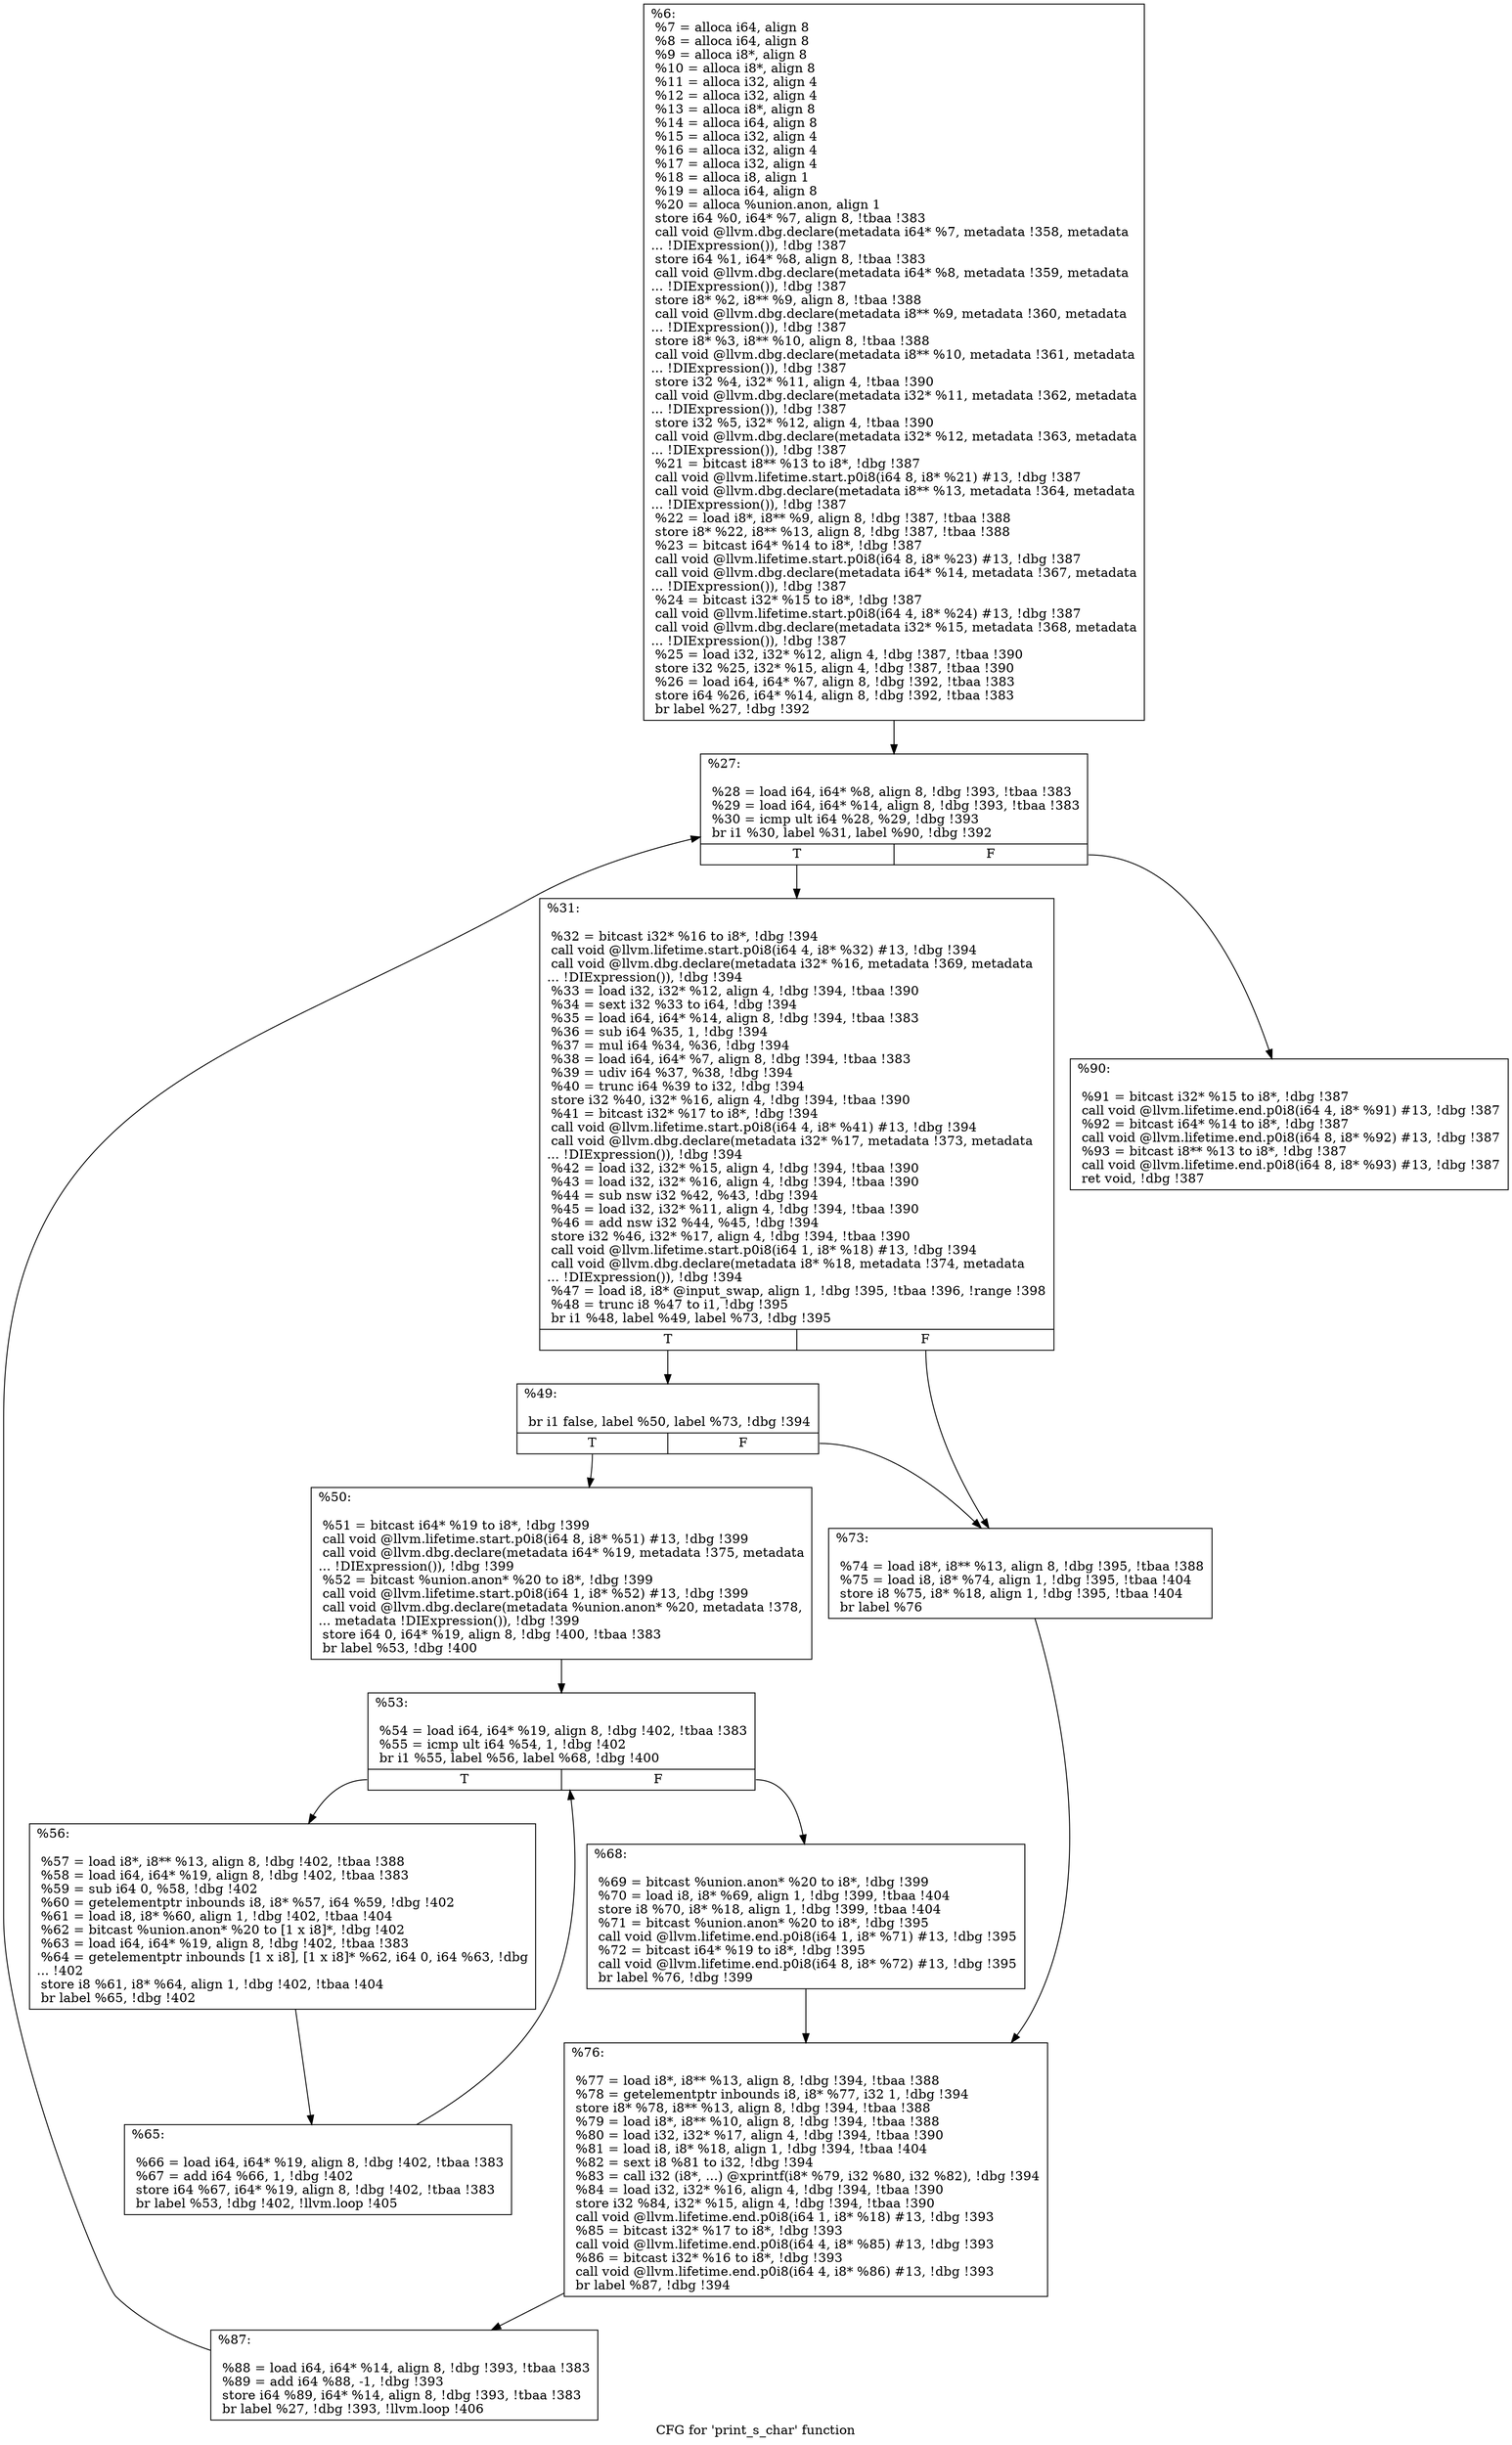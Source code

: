 digraph "CFG for 'print_s_char' function" {
	label="CFG for 'print_s_char' function";

	Node0x1bfcb70 [shape=record,label="{%6:\l  %7 = alloca i64, align 8\l  %8 = alloca i64, align 8\l  %9 = alloca i8*, align 8\l  %10 = alloca i8*, align 8\l  %11 = alloca i32, align 4\l  %12 = alloca i32, align 4\l  %13 = alloca i8*, align 8\l  %14 = alloca i64, align 8\l  %15 = alloca i32, align 4\l  %16 = alloca i32, align 4\l  %17 = alloca i32, align 4\l  %18 = alloca i8, align 1\l  %19 = alloca i64, align 8\l  %20 = alloca %union.anon, align 1\l  store i64 %0, i64* %7, align 8, !tbaa !383\l  call void @llvm.dbg.declare(metadata i64* %7, metadata !358, metadata\l... !DIExpression()), !dbg !387\l  store i64 %1, i64* %8, align 8, !tbaa !383\l  call void @llvm.dbg.declare(metadata i64* %8, metadata !359, metadata\l... !DIExpression()), !dbg !387\l  store i8* %2, i8** %9, align 8, !tbaa !388\l  call void @llvm.dbg.declare(metadata i8** %9, metadata !360, metadata\l... !DIExpression()), !dbg !387\l  store i8* %3, i8** %10, align 8, !tbaa !388\l  call void @llvm.dbg.declare(metadata i8** %10, metadata !361, metadata\l... !DIExpression()), !dbg !387\l  store i32 %4, i32* %11, align 4, !tbaa !390\l  call void @llvm.dbg.declare(metadata i32* %11, metadata !362, metadata\l... !DIExpression()), !dbg !387\l  store i32 %5, i32* %12, align 4, !tbaa !390\l  call void @llvm.dbg.declare(metadata i32* %12, metadata !363, metadata\l... !DIExpression()), !dbg !387\l  %21 = bitcast i8** %13 to i8*, !dbg !387\l  call void @llvm.lifetime.start.p0i8(i64 8, i8* %21) #13, !dbg !387\l  call void @llvm.dbg.declare(metadata i8** %13, metadata !364, metadata\l... !DIExpression()), !dbg !387\l  %22 = load i8*, i8** %9, align 8, !dbg !387, !tbaa !388\l  store i8* %22, i8** %13, align 8, !dbg !387, !tbaa !388\l  %23 = bitcast i64* %14 to i8*, !dbg !387\l  call void @llvm.lifetime.start.p0i8(i64 8, i8* %23) #13, !dbg !387\l  call void @llvm.dbg.declare(metadata i64* %14, metadata !367, metadata\l... !DIExpression()), !dbg !387\l  %24 = bitcast i32* %15 to i8*, !dbg !387\l  call void @llvm.lifetime.start.p0i8(i64 4, i8* %24) #13, !dbg !387\l  call void @llvm.dbg.declare(metadata i32* %15, metadata !368, metadata\l... !DIExpression()), !dbg !387\l  %25 = load i32, i32* %12, align 4, !dbg !387, !tbaa !390\l  store i32 %25, i32* %15, align 4, !dbg !387, !tbaa !390\l  %26 = load i64, i64* %7, align 8, !dbg !392, !tbaa !383\l  store i64 %26, i64* %14, align 8, !dbg !392, !tbaa !383\l  br label %27, !dbg !392\l}"];
	Node0x1bfcb70 -> Node0x1bffe40;
	Node0x1bffe40 [shape=record,label="{%27:\l\l  %28 = load i64, i64* %8, align 8, !dbg !393, !tbaa !383\l  %29 = load i64, i64* %14, align 8, !dbg !393, !tbaa !383\l  %30 = icmp ult i64 %28, %29, !dbg !393\l  br i1 %30, label %31, label %90, !dbg !392\l|{<s0>T|<s1>F}}"];
	Node0x1bffe40:s0 -> Node0x1c00000;
	Node0x1bffe40:s1 -> Node0x1c00320;
	Node0x1c00000 [shape=record,label="{%31:\l\l  %32 = bitcast i32* %16 to i8*, !dbg !394\l  call void @llvm.lifetime.start.p0i8(i64 4, i8* %32) #13, !dbg !394\l  call void @llvm.dbg.declare(metadata i32* %16, metadata !369, metadata\l... !DIExpression()), !dbg !394\l  %33 = load i32, i32* %12, align 4, !dbg !394, !tbaa !390\l  %34 = sext i32 %33 to i64, !dbg !394\l  %35 = load i64, i64* %14, align 8, !dbg !394, !tbaa !383\l  %36 = sub i64 %35, 1, !dbg !394\l  %37 = mul i64 %34, %36, !dbg !394\l  %38 = load i64, i64* %7, align 8, !dbg !394, !tbaa !383\l  %39 = udiv i64 %37, %38, !dbg !394\l  %40 = trunc i64 %39 to i32, !dbg !394\l  store i32 %40, i32* %16, align 4, !dbg !394, !tbaa !390\l  %41 = bitcast i32* %17 to i8*, !dbg !394\l  call void @llvm.lifetime.start.p0i8(i64 4, i8* %41) #13, !dbg !394\l  call void @llvm.dbg.declare(metadata i32* %17, metadata !373, metadata\l... !DIExpression()), !dbg !394\l  %42 = load i32, i32* %15, align 4, !dbg !394, !tbaa !390\l  %43 = load i32, i32* %16, align 4, !dbg !394, !tbaa !390\l  %44 = sub nsw i32 %42, %43, !dbg !394\l  %45 = load i32, i32* %11, align 4, !dbg !394, !tbaa !390\l  %46 = add nsw i32 %44, %45, !dbg !394\l  store i32 %46, i32* %17, align 4, !dbg !394, !tbaa !390\l  call void @llvm.lifetime.start.p0i8(i64 1, i8* %18) #13, !dbg !394\l  call void @llvm.dbg.declare(metadata i8* %18, metadata !374, metadata\l... !DIExpression()), !dbg !394\l  %47 = load i8, i8* @input_swap, align 1, !dbg !395, !tbaa !396, !range !398\l  %48 = trunc i8 %47 to i1, !dbg !395\l  br i1 %48, label %49, label %73, !dbg !395\l|{<s0>T|<s1>F}}"];
	Node0x1c00000:s0 -> Node0x1c00050;
	Node0x1c00000:s1 -> Node0x1c00230;
	Node0x1c00050 [shape=record,label="{%49:\l\l  br i1 false, label %50, label %73, !dbg !394\l|{<s0>T|<s1>F}}"];
	Node0x1c00050:s0 -> Node0x1c000a0;
	Node0x1c00050:s1 -> Node0x1c00230;
	Node0x1c000a0 [shape=record,label="{%50:\l\l  %51 = bitcast i64* %19 to i8*, !dbg !399\l  call void @llvm.lifetime.start.p0i8(i64 8, i8* %51) #13, !dbg !399\l  call void @llvm.dbg.declare(metadata i64* %19, metadata !375, metadata\l... !DIExpression()), !dbg !399\l  %52 = bitcast %union.anon* %20 to i8*, !dbg !399\l  call void @llvm.lifetime.start.p0i8(i64 1, i8* %52) #13, !dbg !399\l  call void @llvm.dbg.declare(metadata %union.anon* %20, metadata !378,\l... metadata !DIExpression()), !dbg !399\l  store i64 0, i64* %19, align 8, !dbg !400, !tbaa !383\l  br label %53, !dbg !400\l}"];
	Node0x1c000a0 -> Node0x1c000f0;
	Node0x1c000f0 [shape=record,label="{%53:\l\l  %54 = load i64, i64* %19, align 8, !dbg !402, !tbaa !383\l  %55 = icmp ult i64 %54, 1, !dbg !402\l  br i1 %55, label %56, label %68, !dbg !400\l|{<s0>T|<s1>F}}"];
	Node0x1c000f0:s0 -> Node0x1c00140;
	Node0x1c000f0:s1 -> Node0x1c001e0;
	Node0x1c00140 [shape=record,label="{%56:\l\l  %57 = load i8*, i8** %13, align 8, !dbg !402, !tbaa !388\l  %58 = load i64, i64* %19, align 8, !dbg !402, !tbaa !383\l  %59 = sub i64 0, %58, !dbg !402\l  %60 = getelementptr inbounds i8, i8* %57, i64 %59, !dbg !402\l  %61 = load i8, i8* %60, align 1, !dbg !402, !tbaa !404\l  %62 = bitcast %union.anon* %20 to [1 x i8]*, !dbg !402\l  %63 = load i64, i64* %19, align 8, !dbg !402, !tbaa !383\l  %64 = getelementptr inbounds [1 x i8], [1 x i8]* %62, i64 0, i64 %63, !dbg\l... !402\l  store i8 %61, i8* %64, align 1, !dbg !402, !tbaa !404\l  br label %65, !dbg !402\l}"];
	Node0x1c00140 -> Node0x1c00190;
	Node0x1c00190 [shape=record,label="{%65:\l\l  %66 = load i64, i64* %19, align 8, !dbg !402, !tbaa !383\l  %67 = add i64 %66, 1, !dbg !402\l  store i64 %67, i64* %19, align 8, !dbg !402, !tbaa !383\l  br label %53, !dbg !402, !llvm.loop !405\l}"];
	Node0x1c00190 -> Node0x1c000f0;
	Node0x1c001e0 [shape=record,label="{%68:\l\l  %69 = bitcast %union.anon* %20 to i8*, !dbg !399\l  %70 = load i8, i8* %69, align 1, !dbg !399, !tbaa !404\l  store i8 %70, i8* %18, align 1, !dbg !399, !tbaa !404\l  %71 = bitcast %union.anon* %20 to i8*, !dbg !395\l  call void @llvm.lifetime.end.p0i8(i64 1, i8* %71) #13, !dbg !395\l  %72 = bitcast i64* %19 to i8*, !dbg !395\l  call void @llvm.lifetime.end.p0i8(i64 8, i8* %72) #13, !dbg !395\l  br label %76, !dbg !399\l}"];
	Node0x1c001e0 -> Node0x1c00280;
	Node0x1c00230 [shape=record,label="{%73:\l\l  %74 = load i8*, i8** %13, align 8, !dbg !395, !tbaa !388\l  %75 = load i8, i8* %74, align 1, !dbg !395, !tbaa !404\l  store i8 %75, i8* %18, align 1, !dbg !395, !tbaa !404\l  br label %76\l}"];
	Node0x1c00230 -> Node0x1c00280;
	Node0x1c00280 [shape=record,label="{%76:\l\l  %77 = load i8*, i8** %13, align 8, !dbg !394, !tbaa !388\l  %78 = getelementptr inbounds i8, i8* %77, i32 1, !dbg !394\l  store i8* %78, i8** %13, align 8, !dbg !394, !tbaa !388\l  %79 = load i8*, i8** %10, align 8, !dbg !394, !tbaa !388\l  %80 = load i32, i32* %17, align 4, !dbg !394, !tbaa !390\l  %81 = load i8, i8* %18, align 1, !dbg !394, !tbaa !404\l  %82 = sext i8 %81 to i32, !dbg !394\l  %83 = call i32 (i8*, ...) @xprintf(i8* %79, i32 %80, i32 %82), !dbg !394\l  %84 = load i32, i32* %16, align 4, !dbg !394, !tbaa !390\l  store i32 %84, i32* %15, align 4, !dbg !394, !tbaa !390\l  call void @llvm.lifetime.end.p0i8(i64 1, i8* %18) #13, !dbg !393\l  %85 = bitcast i32* %17 to i8*, !dbg !393\l  call void @llvm.lifetime.end.p0i8(i64 4, i8* %85) #13, !dbg !393\l  %86 = bitcast i32* %16 to i8*, !dbg !393\l  call void @llvm.lifetime.end.p0i8(i64 4, i8* %86) #13, !dbg !393\l  br label %87, !dbg !394\l}"];
	Node0x1c00280 -> Node0x1c002d0;
	Node0x1c002d0 [shape=record,label="{%87:\l\l  %88 = load i64, i64* %14, align 8, !dbg !393, !tbaa !383\l  %89 = add i64 %88, -1, !dbg !393\l  store i64 %89, i64* %14, align 8, !dbg !393, !tbaa !383\l  br label %27, !dbg !393, !llvm.loop !406\l}"];
	Node0x1c002d0 -> Node0x1bffe40;
	Node0x1c00320 [shape=record,label="{%90:\l\l  %91 = bitcast i32* %15 to i8*, !dbg !387\l  call void @llvm.lifetime.end.p0i8(i64 4, i8* %91) #13, !dbg !387\l  %92 = bitcast i64* %14 to i8*, !dbg !387\l  call void @llvm.lifetime.end.p0i8(i64 8, i8* %92) #13, !dbg !387\l  %93 = bitcast i8** %13 to i8*, !dbg !387\l  call void @llvm.lifetime.end.p0i8(i64 8, i8* %93) #13, !dbg !387\l  ret void, !dbg !387\l}"];
}
